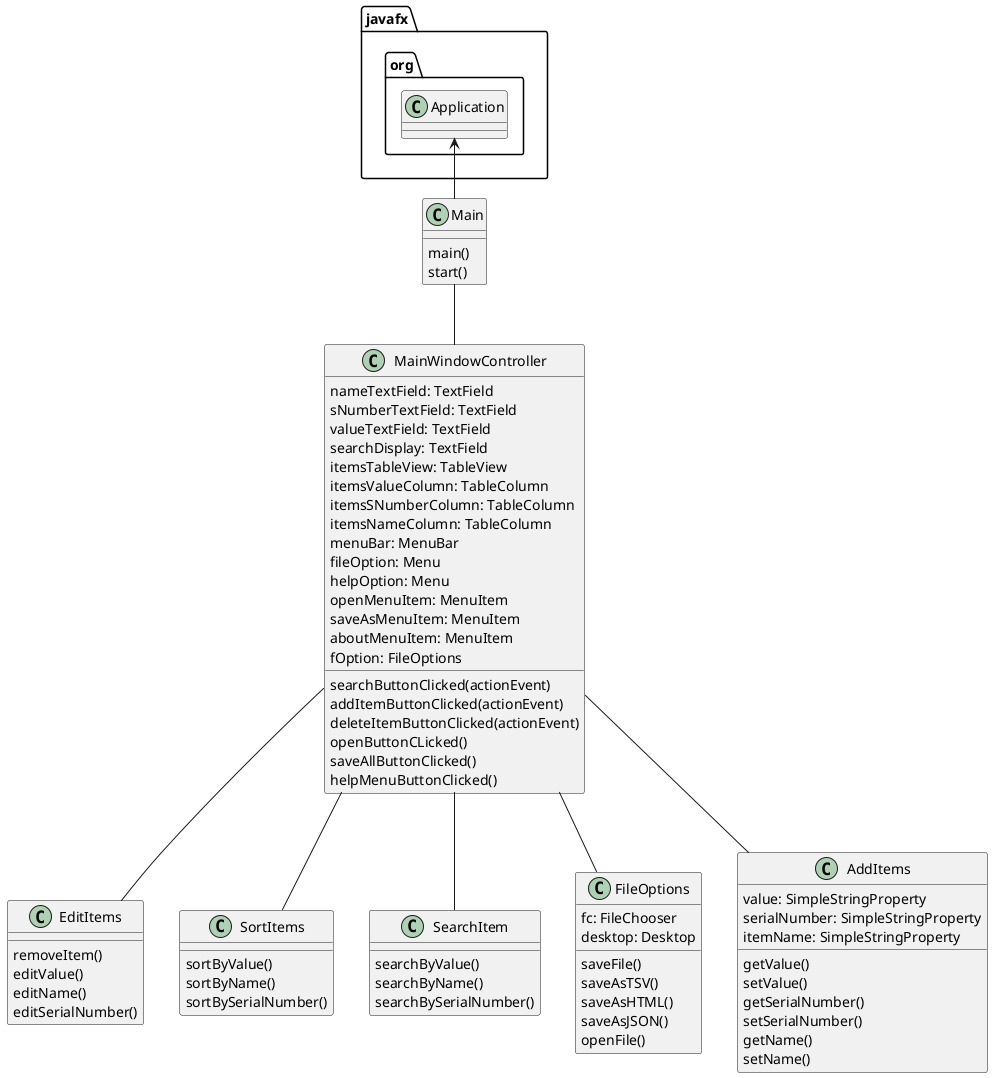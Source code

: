 @startuml

javafx.org.Application <-- Main
Main -- MainWindowController
MainWindowController -- EditItems
MainWindowController -- SortItems
MainWindowController -- SearchItem
MainWindowController -- FileOptions
MainWindowController -- AddItems

class Main{
    main()
    start()
}

class MainWindowController{
    nameTextField: TextField
    sNumberTextField: TextField
    valueTextField: TextField
    searchDisplay: TextField
    itemsTableView: TableView
    itemsValueColumn: TableColumn
    itemsSNumberColumn: TableColumn
    itemsNameColumn: TableColumn
    menuBar: MenuBar
    fileOption: Menu
    helpOption: Menu
    openMenuItem: MenuItem
    saveAsMenuItem: MenuItem
    aboutMenuItem: MenuItem
    fOption: FileOptions

    searchButtonClicked(actionEvent)
    addItemButtonClicked(actionEvent)
    deleteItemButtonClicked(actionEvent)
    openButtonCLicked()
    saveAllButtonClicked()
    helpMenuButtonClicked()
}

class AddItems{
    value: SimpleStringProperty
    serialNumber: SimpleStringProperty
    itemName: SimpleStringProperty

    getValue()
    setValue()
    getSerialNumber()
    setSerialNumber()
    getName()
    setName()
}

class EditItems {
    removeItem()
    editValue()
    editName()
    editSerialNumber()
}

class SortItems{
    sortByValue()
    sortByName()
    sortBySerialNumber()
}

class SearchItem{
    searchByValue()
    searchByName()
    searchBySerialNumber()
}

class FileOptions{
    fc: FileChooser
    desktop: Desktop

    saveFile()
    saveAsTSV()
    saveAsHTML()
    saveAsJSON()
    openFile()
}


@enduml